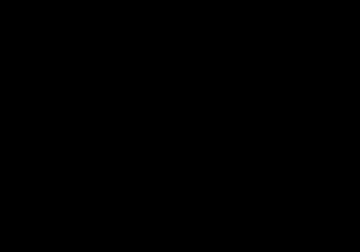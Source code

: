 #------------------------------------------------------------------------------
# =========                 |
# \\      /  F ield         | OpenFOAM: The Open Source CFD Toolbox
#  \\    /   O peration     |
#   \\  /    A nd           |
#    \\/     M anipulation  |
#-------------------------------------------------------------------------------
#                           | Copyright (C) 2016 OpenFOAM Foundation
#------------------------------------------------------------------------------
# License
#     This file is part of OpenFOAM.
#
#     OpenFOAM is free software: you can redistribute it and/or modify it
#     under the terms of the GNU General Public License as published by
#     the Free Software Foundation, either version 3 of the License, or
#     (at your option) any later version.
#
#     OpenFOAM is distributed in the hope that it will be useful, but WITHOUT
#     ANY WARRANTY; without even the implied warranty of MERCHANTABILITY or
#     FITNESS FOR A PARTICULAR PURPOSE.  See the GNU General Public License
#     for more details.
#
#     You should have received a copy of the GNU General Public License
#     along with OpenFOAM.  If not, see <http://www.gnu.org/licenses/>.
#
# Script
#     spring.gnuplot
#
# Description
#     Creates an PostScript graph file of Test-spring results vs
#     the analytical solution.
#
#------------------------------------------------------------------------------

reset

set samples 2000

k = 5000.0
m = 9.6
c = 50.0
a = -0.1

omega = sqrt(k/m)
zeta = c/(2.0*m*omega)

phi = atan((sqrt(1.0 - zeta**2))/zeta)
A = a/sin(phi)

pos(A, t, omega, phi, zeta) = A*exp(-zeta*omega*t)*sin(sqrt(1-zeta**2)*omega*t + phi)
vel(A, t, omega, phi, zeta) = \
A*exp(-zeta*omega*t)*\
( \
  sqrt(1-zeta**2)*omega*cos(sqrt(1-zeta**2)*omega*t + phi) \
- zeta*omega*sin(sqrt(1-zeta**2)*omega*t + phi) \
)

set xlabel "Time/[s]"
set ylabel "Position"

set ytics nomirror
set y2tics

set yrange [-0.1:0.1]
set y2range [-2:2]

set xzeroaxis

set terminal postscript eps color enhanced solid
set output "spring.eps"

plot \
    "qVsTime" u 1:($2 - 0.1) w l t "Simulation, centre of mass relative to start", \
    pos(A, x, omega, phi, zeta) w l t "Analytical solution, centre of mass", \
    "qDotVsTime" u 1:2 w l axes x1y2 t "Simulation, vertical velocity", \
    vel(A, x, omega, phi, zeta) w l axes x1y2 t "Analytical solution, vertical velocity"

#------------------------------------------------------------------------------
